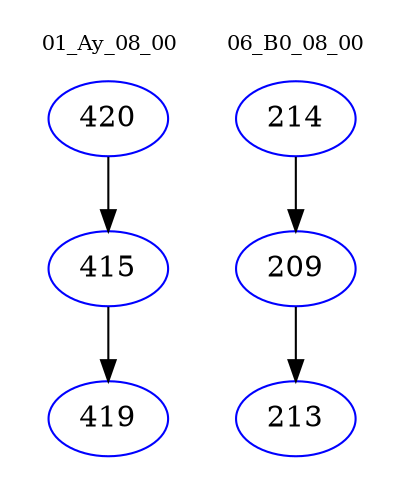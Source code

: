digraph{
subgraph cluster_0 {
color = white
label = "01_Ay_08_00";
fontsize=10;
T0_420 [label="420", color="blue"]
T0_420 -> T0_415 [color="black"]
T0_415 [label="415", color="blue"]
T0_415 -> T0_419 [color="black"]
T0_419 [label="419", color="blue"]
}
subgraph cluster_1 {
color = white
label = "06_B0_08_00";
fontsize=10;
T1_214 [label="214", color="blue"]
T1_214 -> T1_209 [color="black"]
T1_209 [label="209", color="blue"]
T1_209 -> T1_213 [color="black"]
T1_213 [label="213", color="blue"]
}
}
